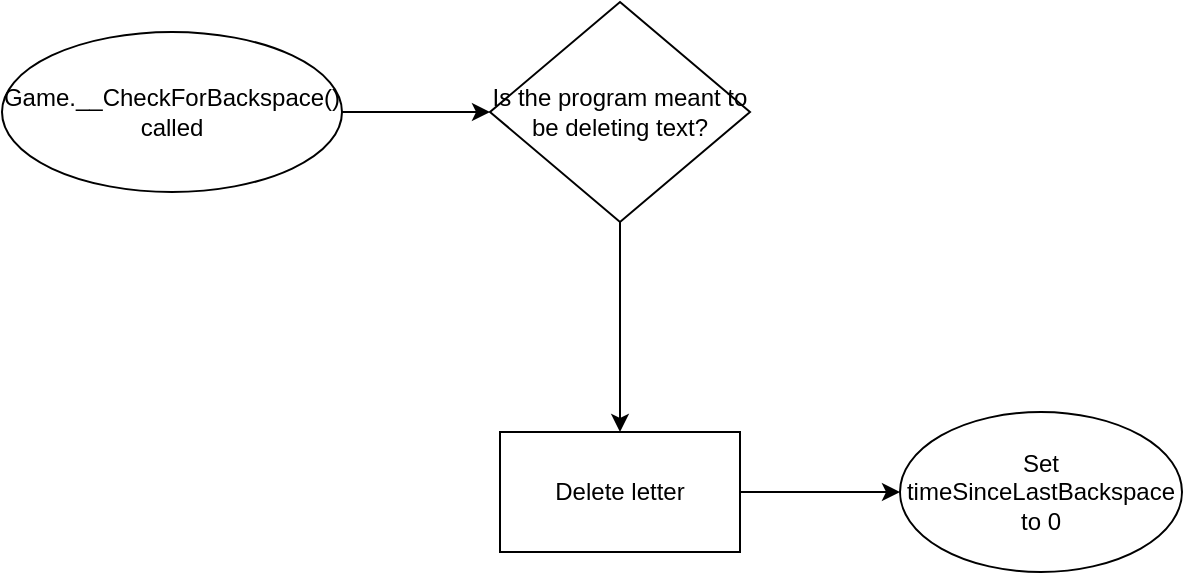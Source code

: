 <mxfile version="15.8.7" type="device"><diagram id="dx3zbou0yWnMZcG-ring" name="Page-1"><mxGraphModel dx="782" dy="549" grid="1" gridSize="10" guides="1" tooltips="1" connect="1" arrows="1" fold="1" page="1" pageScale="1" pageWidth="827" pageHeight="1169" math="0" shadow="0"><root><mxCell id="0"/><mxCell id="1" parent="0"/><mxCell id="JngLPBdqYckPcRu9SDC4-3" value="" style="edgeStyle=orthogonalEdgeStyle;rounded=0;orthogonalLoop=1;jettySize=auto;html=1;" edge="1" parent="1" source="JngLPBdqYckPcRu9SDC4-1" target="JngLPBdqYckPcRu9SDC4-2"><mxGeometry relative="1" as="geometry"/></mxCell><mxCell id="JngLPBdqYckPcRu9SDC4-1" value="Game.__CheckForBackspace() called" style="ellipse;whiteSpace=wrap;html=1;" vertex="1" parent="1"><mxGeometry x="40" y="40" width="170" height="80" as="geometry"/></mxCell><mxCell id="JngLPBdqYckPcRu9SDC4-5" value="" style="edgeStyle=orthogonalEdgeStyle;rounded=0;orthogonalLoop=1;jettySize=auto;html=1;" edge="1" parent="1" source="JngLPBdqYckPcRu9SDC4-2" target="JngLPBdqYckPcRu9SDC4-4"><mxGeometry relative="1" as="geometry"/></mxCell><mxCell id="JngLPBdqYckPcRu9SDC4-2" value="Is the program meant to be deleting text?" style="rhombus;whiteSpace=wrap;html=1;" vertex="1" parent="1"><mxGeometry x="284" y="25" width="130" height="110" as="geometry"/></mxCell><mxCell id="JngLPBdqYckPcRu9SDC4-7" value="" style="edgeStyle=orthogonalEdgeStyle;rounded=0;orthogonalLoop=1;jettySize=auto;html=1;" edge="1" parent="1" source="JngLPBdqYckPcRu9SDC4-4" target="JngLPBdqYckPcRu9SDC4-6"><mxGeometry relative="1" as="geometry"/></mxCell><mxCell id="JngLPBdqYckPcRu9SDC4-4" value="Delete letter" style="whiteSpace=wrap;html=1;" vertex="1" parent="1"><mxGeometry x="289" y="240" width="120" height="60" as="geometry"/></mxCell><mxCell id="JngLPBdqYckPcRu9SDC4-6" value="Set timeSinceLastBackspace to 0" style="ellipse;whiteSpace=wrap;html=1;" vertex="1" parent="1"><mxGeometry x="489" y="230" width="141" height="80" as="geometry"/></mxCell></root></mxGraphModel></diagram></mxfile>